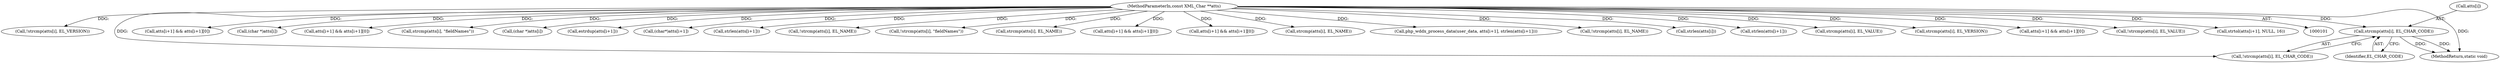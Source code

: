digraph "0_php-src_66fd44209d5ffcb9b3d1bc1b9fd8e35b485040c0@pointer" {
"1000257" [label="(Call,strcmp(atts[i], EL_CHAR_CODE))"];
"1000104" [label="(MethodParameterIn,const XML_Char **atts)"];
"1000258" [label="(Call,atts[i])"];
"1000104" [label="(MethodParameterIn,const XML_Char **atts)"];
"1000133" [label="(Call,!strcmp(atts[i], EL_VERSION))"];
"1000914" [label="(MethodReturn,static void)"];
"1000262" [label="(Call,atts[i+1] && atts[i+1][0])"];
"1000670" [label="(Call,(char *)atts[i])"];
"1000367" [label="(Call,atts[i+1] && atts[i+1][0])"];
"1000641" [label="(Call,strcmp(atts[i], \"fieldNames\"))"];
"1000681" [label="(Call,(char *)atts[i])"];
"1000597" [label="(Call,estrdup(atts[i+1]))"];
"1000843" [label="(Call,(char*)atts[i+1])"];
"1000851" [label="(Call,strlen(atts[i+1]))"];
"1000565" [label="(Call,!strcmp(atts[i], EL_NAME))"];
"1000640" [label="(Call,!strcmp(atts[i], \"fieldNames\"))"];
"1000566" [label="(Call,strcmp(atts[i], EL_NAME))"];
"1000805" [label="(Call,atts[i+1] && atts[i+1][0])"];
"1000571" [label="(Call,atts[i+1] && atts[i+1][0])"];
"1000800" [label="(Call,strcmp(atts[i], EL_NAME))"];
"1000409" [label="(Call,php_wddx_process_data(user_data, atts[i+1], strlen(atts[i+1])))"];
"1000256" [label="(Call,!strcmp(atts[i], EL_CHAR_CODE))"];
"1000799" [label="(Call,!strcmp(atts[i], EL_NAME))"];
"1000257" [label="(Call,strcmp(atts[i], EL_CHAR_CODE))"];
"1000675" [label="(Call,strlen(atts[i]))"];
"1000416" [label="(Call,strlen(atts[i+1]))"];
"1000362" [label="(Call,strcmp(atts[i], EL_VALUE))"];
"1000134" [label="(Call,strcmp(atts[i], EL_VERSION))"];
"1000261" [label="(Identifier,EL_CHAR_CODE)"];
"1000646" [label="(Call,atts[i+1] && atts[i+1][0])"];
"1000361" [label="(Call,!strcmp(atts[i], EL_VALUE))"];
"1000284" [label="(Call,strtol(atts[i+1], NULL, 16))"];
"1000257" -> "1000256"  [label="AST: "];
"1000257" -> "1000261"  [label="CFG: "];
"1000258" -> "1000257"  [label="AST: "];
"1000261" -> "1000257"  [label="AST: "];
"1000256" -> "1000257"  [label="CFG: "];
"1000257" -> "1000914"  [label="DDG: "];
"1000257" -> "1000914"  [label="DDG: "];
"1000104" -> "1000257"  [label="DDG: "];
"1000104" -> "1000101"  [label="AST: "];
"1000104" -> "1000914"  [label="DDG: "];
"1000104" -> "1000133"  [label="DDG: "];
"1000104" -> "1000134"  [label="DDG: "];
"1000104" -> "1000256"  [label="DDG: "];
"1000104" -> "1000262"  [label="DDG: "];
"1000104" -> "1000284"  [label="DDG: "];
"1000104" -> "1000361"  [label="DDG: "];
"1000104" -> "1000362"  [label="DDG: "];
"1000104" -> "1000367"  [label="DDG: "];
"1000104" -> "1000409"  [label="DDG: "];
"1000104" -> "1000416"  [label="DDG: "];
"1000104" -> "1000565"  [label="DDG: "];
"1000104" -> "1000566"  [label="DDG: "];
"1000104" -> "1000571"  [label="DDG: "];
"1000104" -> "1000597"  [label="DDG: "];
"1000104" -> "1000640"  [label="DDG: "];
"1000104" -> "1000641"  [label="DDG: "];
"1000104" -> "1000646"  [label="DDG: "];
"1000104" -> "1000670"  [label="DDG: "];
"1000104" -> "1000675"  [label="DDG: "];
"1000104" -> "1000681"  [label="DDG: "];
"1000104" -> "1000799"  [label="DDG: "];
"1000104" -> "1000800"  [label="DDG: "];
"1000104" -> "1000805"  [label="DDG: "];
"1000104" -> "1000843"  [label="DDG: "];
"1000104" -> "1000851"  [label="DDG: "];
}
